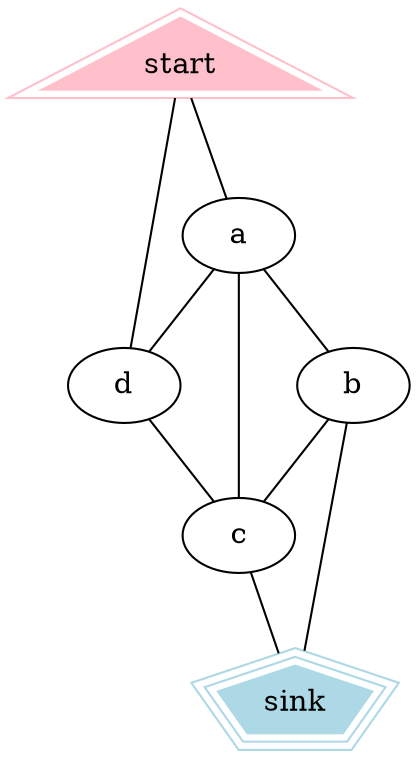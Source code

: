 strict graph g {
	start [shape=polygon,sides=3,			peripheries=2,color=pink,style=filled];
	start -- a;
	start -- d;
	a -- start;
	a -- d;
	a -- c;
	a -- b;
	b -- a;
	b -- c;
	b -- sink;
	d -- start;
	d -- a;
	d -- c;
	c -- a;
	c -- b;
	c -- d;
	c -- sink;
	sink [shape=polygon,sides=5,			peripheries=3,color=lightblue,style=filled];
	sink -- b;
	sink -- c;
}
